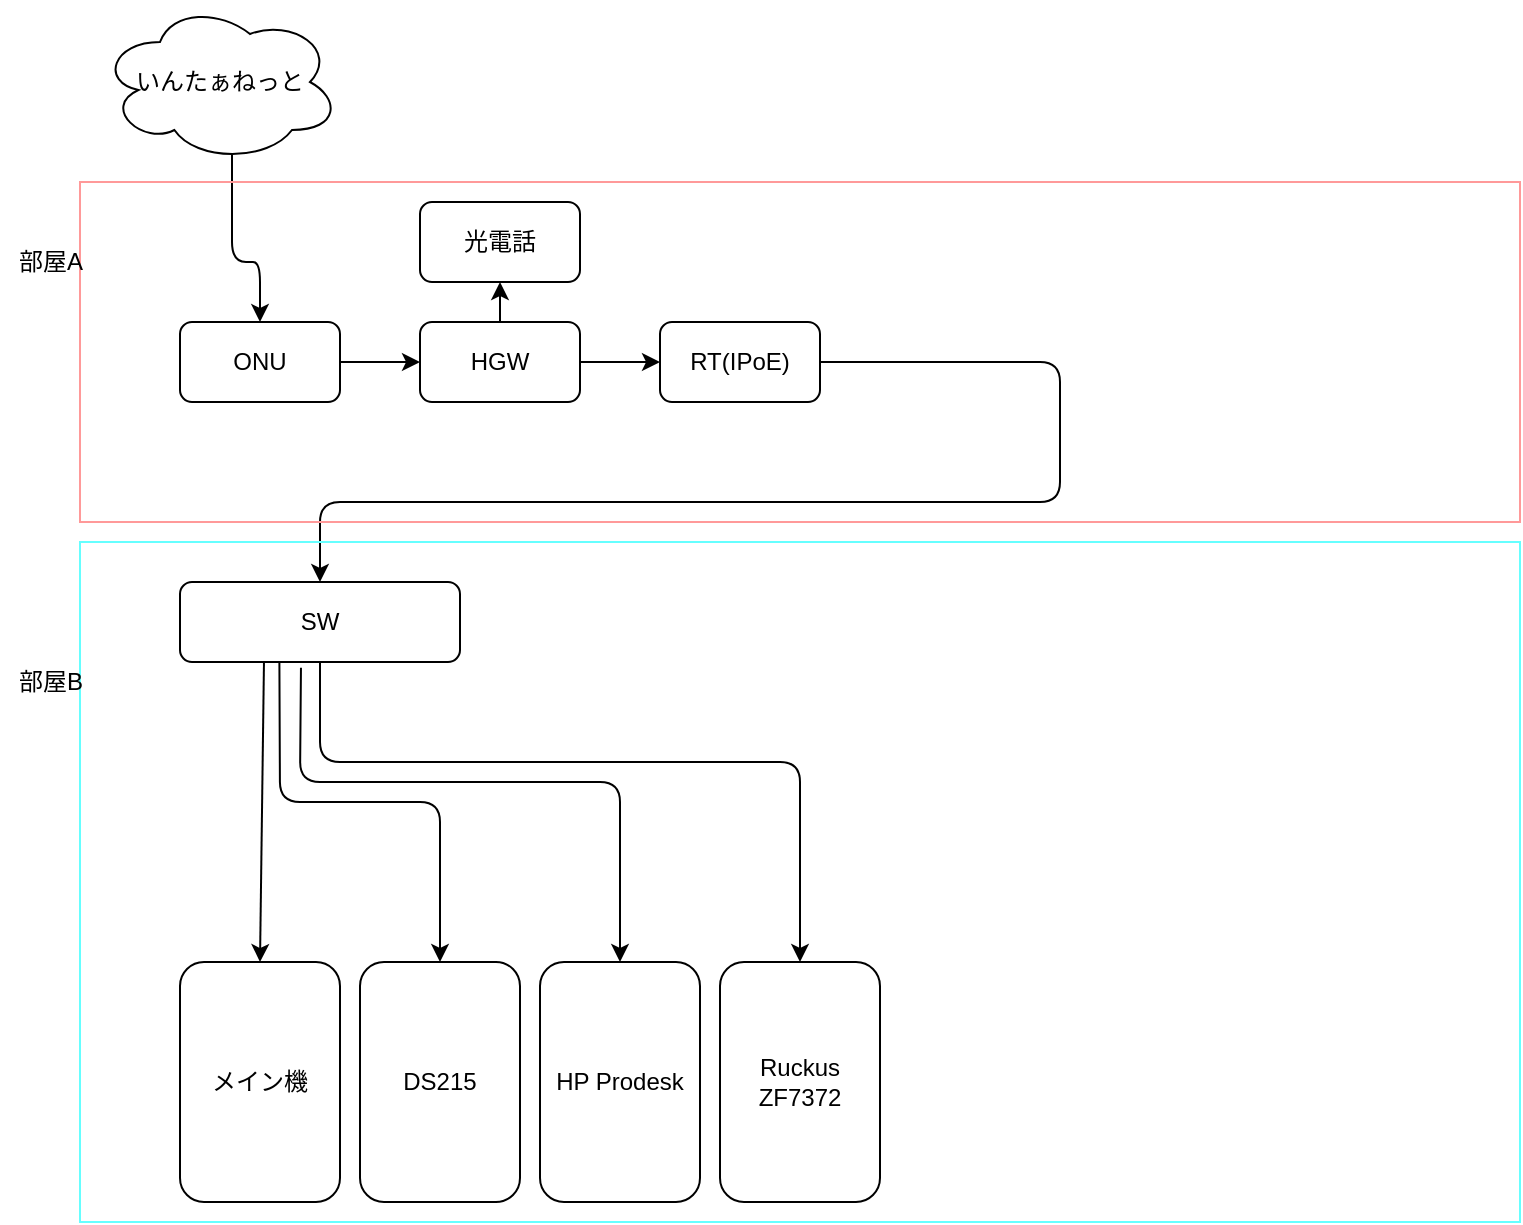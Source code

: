 <mxfile>
    <diagram id="-WPzHvBtC_NiGCQGtoBF" name="Page-1">
        <mxGraphModel dx="632" dy="565" grid="1" gridSize="10" guides="1" tooltips="1" connect="1" arrows="1" fold="1" page="1" pageScale="1" pageWidth="850" pageHeight="1400" math="0" shadow="0">
            <root>
                <mxCell id="0"/>
                <mxCell id="1" parent="0"/>
                <mxCell id="5" style="edgeStyle=none;html=1;exitX=1;exitY=0.5;exitDx=0;exitDy=0;entryX=0;entryY=0.5;entryDx=0;entryDy=0;" parent="1" source="2" target="3" edge="1">
                    <mxGeometry relative="1" as="geometry"/>
                </mxCell>
                <mxCell id="2" value="ONU" style="rounded=1;whiteSpace=wrap;html=1;" parent="1" vertex="1">
                    <mxGeometry x="120" y="240" width="80" height="40" as="geometry"/>
                </mxCell>
                <mxCell id="6" style="edgeStyle=none;html=1;exitX=0.5;exitY=0;exitDx=0;exitDy=0;entryX=0.5;entryY=1;entryDx=0;entryDy=0;" parent="1" source="3" target="4" edge="1">
                    <mxGeometry relative="1" as="geometry"/>
                </mxCell>
                <mxCell id="38" style="edgeStyle=none;html=1;exitX=1;exitY=0.5;exitDx=0;exitDy=0;entryX=0;entryY=0.5;entryDx=0;entryDy=0;" parent="1" source="3" target="36" edge="1">
                    <mxGeometry relative="1" as="geometry"/>
                </mxCell>
                <mxCell id="3" value="HGW" style="rounded=1;whiteSpace=wrap;html=1;" parent="1" vertex="1">
                    <mxGeometry x="240" y="240" width="80" height="40" as="geometry"/>
                </mxCell>
                <mxCell id="4" value="光電話" style="rounded=1;whiteSpace=wrap;html=1;" parent="1" vertex="1">
                    <mxGeometry x="240" y="180" width="80" height="40" as="geometry"/>
                </mxCell>
                <mxCell id="25" style="edgeStyle=none;html=1;exitX=0.55;exitY=0.95;exitDx=0;exitDy=0;exitPerimeter=0;entryX=0.5;entryY=0;entryDx=0;entryDy=0;" parent="1" source="24" target="2" edge="1">
                    <mxGeometry relative="1" as="geometry">
                        <Array as="points">
                            <mxPoint x="146" y="210"/>
                            <mxPoint x="160" y="210"/>
                        </Array>
                    </mxGeometry>
                </mxCell>
                <mxCell id="24" value="いんたぁねっと" style="ellipse;shape=cloud;whiteSpace=wrap;html=1;" parent="1" vertex="1">
                    <mxGeometry x="80" y="80" width="120" height="80" as="geometry"/>
                </mxCell>
                <mxCell id="86" style="edgeStyle=none;html=1;exitX=1;exitY=0.5;exitDx=0;exitDy=0;entryX=0.5;entryY=0;entryDx=0;entryDy=0;" parent="1" source="36" target="43" edge="1">
                    <mxGeometry relative="1" as="geometry">
                        <Array as="points">
                            <mxPoint x="560" y="260"/>
                            <mxPoint x="560" y="330"/>
                            <mxPoint x="190" y="330"/>
                        </Array>
                        <mxPoint x="520" y="280" as="sourcePoint"/>
                    </mxGeometry>
                </mxCell>
                <mxCell id="36" value="RT(IPoE)" style="rounded=1;whiteSpace=wrap;html=1;" parent="1" vertex="1">
                    <mxGeometry x="360" y="240" width="80" height="40" as="geometry"/>
                </mxCell>
                <mxCell id="87" style="edgeStyle=none;html=1;entryX=0.5;entryY=0;entryDx=0;entryDy=0;exitX=0.3;exitY=0.975;exitDx=0;exitDy=0;exitPerimeter=0;" parent="1" target="96" edge="1" source="43">
                    <mxGeometry relative="1" as="geometry">
                        <mxPoint x="160" y="390" as="sourcePoint"/>
                        <mxPoint x="150" y="550" as="targetPoint"/>
                    </mxGeometry>
                </mxCell>
                <mxCell id="99" style="edgeStyle=none;html=1;entryX=0.5;entryY=0;entryDx=0;entryDy=0;exitX=0.355;exitY=1.008;exitDx=0;exitDy=0;exitPerimeter=0;" edge="1" parent="1" source="43" target="82">
                    <mxGeometry relative="1" as="geometry">
                        <mxPoint x="170" y="390" as="sourcePoint"/>
                        <Array as="points">
                            <mxPoint x="170" y="480"/>
                            <mxPoint x="250" y="480"/>
                        </Array>
                    </mxGeometry>
                </mxCell>
                <mxCell id="100" style="edgeStyle=none;html=1;entryX=0.5;entryY=0;entryDx=0;entryDy=0;exitX=0.432;exitY=1.071;exitDx=0;exitDy=0;exitPerimeter=0;" edge="1" parent="1" source="43" target="83">
                    <mxGeometry relative="1" as="geometry">
                        <mxPoint x="190" y="380" as="sourcePoint"/>
                        <Array as="points">
                            <mxPoint x="180" y="470"/>
                            <mxPoint x="340" y="470"/>
                        </Array>
                    </mxGeometry>
                </mxCell>
                <mxCell id="101" style="edgeStyle=none;html=1;exitX=0.5;exitY=1;exitDx=0;exitDy=0;entryX=0.5;entryY=0;entryDx=0;entryDy=0;" edge="1" parent="1" source="43" target="85">
                    <mxGeometry relative="1" as="geometry">
                        <Array as="points">
                            <mxPoint x="190" y="460"/>
                            <mxPoint x="430" y="460"/>
                        </Array>
                    </mxGeometry>
                </mxCell>
                <mxCell id="43" value="SW" style="rounded=1;whiteSpace=wrap;html=1;" parent="1" vertex="1">
                    <mxGeometry x="120" y="370" width="140" height="40" as="geometry"/>
                </mxCell>
                <mxCell id="82" value="DS215" style="rounded=1;whiteSpace=wrap;html=1;fillColor=default;gradientColor=none;" parent="1" vertex="1">
                    <mxGeometry x="210" y="560" width="80" height="120" as="geometry"/>
                </mxCell>
                <mxCell id="83" value="HP Prodesk" style="rounded=1;whiteSpace=wrap;html=1;fillColor=default;gradientColor=none;" parent="1" vertex="1">
                    <mxGeometry x="300" y="560" width="80" height="120" as="geometry"/>
                </mxCell>
                <mxCell id="85" value="Ruckus ZF7372" style="rounded=1;whiteSpace=wrap;html=1;fillColor=default;gradientColor=none;" parent="1" vertex="1">
                    <mxGeometry x="390" y="560" width="80" height="120" as="geometry"/>
                </mxCell>
                <mxCell id="91" value="" style="rounded=0;whiteSpace=wrap;html=1;fillColor=none;gradientColor=none;strokeColor=#FF9999;" parent="1" vertex="1">
                    <mxGeometry x="70" y="170" width="720" height="170" as="geometry"/>
                </mxCell>
                <mxCell id="93" value="部屋A" style="text;html=1;align=center;verticalAlign=middle;resizable=0;points=[];autosize=1;strokeColor=none;fillColor=none;" parent="1" vertex="1">
                    <mxGeometry x="30" y="200" width="50" height="20" as="geometry"/>
                </mxCell>
                <mxCell id="94" value="" style="rounded=0;whiteSpace=wrap;html=1;fillColor=none;strokeColor=#66FFFF;" parent="1" vertex="1">
                    <mxGeometry x="70" y="350" width="720" height="340" as="geometry"/>
                </mxCell>
                <mxCell id="95" value="部屋B" style="text;html=1;align=center;verticalAlign=middle;resizable=0;points=[];autosize=1;strokeColor=none;fillColor=none;" parent="1" vertex="1">
                    <mxGeometry x="30" y="410" width="50" height="20" as="geometry"/>
                </mxCell>
                <mxCell id="96" value="メイン機" style="rounded=1;whiteSpace=wrap;html=1;fillColor=default;gradientColor=none;" parent="1" vertex="1">
                    <mxGeometry x="120" y="560" width="80" height="120" as="geometry"/>
                </mxCell>
            </root>
        </mxGraphModel>
    </diagram>
</mxfile>
